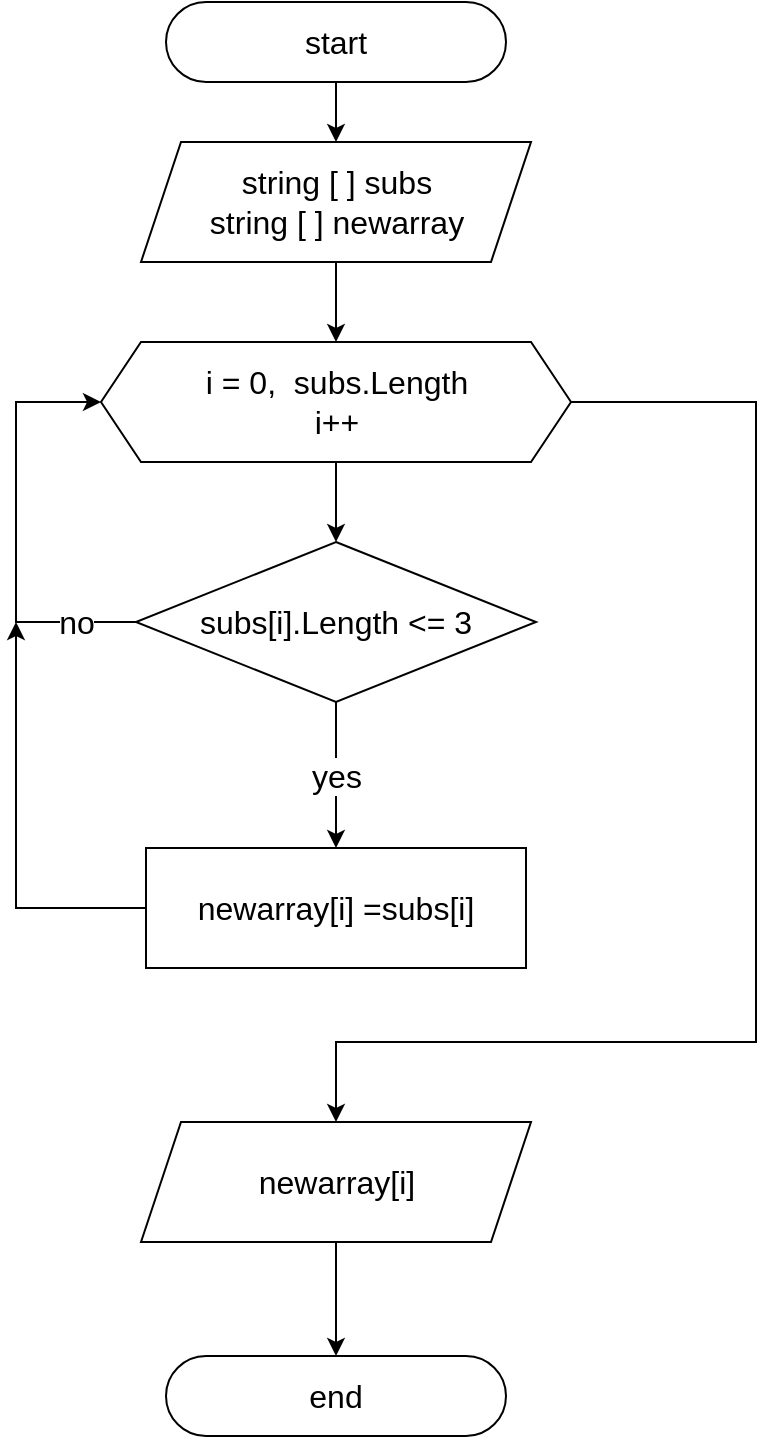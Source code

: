 <mxfile version="20.2.3" type="device"><diagram id="q5nShywlkGPdLF_wP3Lg" name="Страница 1"><mxGraphModel dx="1422" dy="875" grid="1" gridSize="10" guides="1" tooltips="1" connect="1" arrows="1" fold="1" page="1" pageScale="1" pageWidth="827" pageHeight="1169" math="0" shadow="0"><root><mxCell id="0"/><mxCell id="1" parent="0"/><mxCell id="UIFSwg41ToRwH1NTZIum-9" value="" style="edgeStyle=orthogonalEdgeStyle;rounded=0;orthogonalLoop=1;jettySize=auto;html=1;fontSize=16;" edge="1" parent="1" source="UIFSwg41ToRwH1NTZIum-1" target="UIFSwg41ToRwH1NTZIum-3"><mxGeometry relative="1" as="geometry"/></mxCell><mxCell id="UIFSwg41ToRwH1NTZIum-1" value="start" style="rounded=1;whiteSpace=wrap;html=1;fontSize=16;arcSize=50;" vertex="1" parent="1"><mxGeometry x="315" y="40" width="170" height="40" as="geometry"/></mxCell><mxCell id="UIFSwg41ToRwH1NTZIum-10" value="" style="edgeStyle=orthogonalEdgeStyle;rounded=0;orthogonalLoop=1;jettySize=auto;html=1;fontSize=16;" edge="1" parent="1" source="UIFSwg41ToRwH1NTZIum-3" target="UIFSwg41ToRwH1NTZIum-4"><mxGeometry relative="1" as="geometry"/></mxCell><mxCell id="UIFSwg41ToRwH1NTZIum-3" value="string [ ] subs&lt;br&gt;string [ ] newarray" style="shape=parallelogram;perimeter=parallelogramPerimeter;whiteSpace=wrap;html=1;fixedSize=1;fontSize=16;" vertex="1" parent="1"><mxGeometry x="302.5" y="110" width="195" height="60" as="geometry"/></mxCell><mxCell id="UIFSwg41ToRwH1NTZIum-11" value="" style="edgeStyle=orthogonalEdgeStyle;rounded=0;orthogonalLoop=1;jettySize=auto;html=1;fontSize=16;" edge="1" parent="1" source="UIFSwg41ToRwH1NTZIum-4" target="UIFSwg41ToRwH1NTZIum-8"><mxGeometry relative="1" as="geometry"/></mxCell><mxCell id="UIFSwg41ToRwH1NTZIum-22" style="edgeStyle=orthogonalEdgeStyle;rounded=0;orthogonalLoop=1;jettySize=auto;html=1;fontSize=16;entryX=0.5;entryY=0;entryDx=0;entryDy=0;" edge="1" parent="1" source="UIFSwg41ToRwH1NTZIum-4" target="UIFSwg41ToRwH1NTZIum-18"><mxGeometry relative="1" as="geometry"><mxPoint x="600" y="560" as="targetPoint"/><Array as="points"><mxPoint x="610" y="240"/><mxPoint x="610" y="560"/><mxPoint x="400" y="560"/></Array></mxGeometry></mxCell><mxCell id="UIFSwg41ToRwH1NTZIum-4" value="i = 0,&amp;nbsp; subs.Length&lt;br&gt;i++" style="shape=hexagon;perimeter=hexagonPerimeter2;whiteSpace=wrap;html=1;fixedSize=1;fontSize=16;" vertex="1" parent="1"><mxGeometry x="282.5" y="210" width="235" height="60" as="geometry"/></mxCell><mxCell id="UIFSwg41ToRwH1NTZIum-13" value="yes" style="edgeStyle=orthogonalEdgeStyle;rounded=0;orthogonalLoop=1;jettySize=auto;html=1;fontSize=16;" edge="1" parent="1" source="UIFSwg41ToRwH1NTZIum-8" target="UIFSwg41ToRwH1NTZIum-12"><mxGeometry relative="1" as="geometry"/></mxCell><mxCell id="UIFSwg41ToRwH1NTZIum-15" value="no" style="edgeStyle=orthogonalEdgeStyle;rounded=0;orthogonalLoop=1;jettySize=auto;html=1;entryX=0;entryY=0.5;entryDx=0;entryDy=0;fontSize=16;" edge="1" parent="1" source="UIFSwg41ToRwH1NTZIum-8" target="UIFSwg41ToRwH1NTZIum-4"><mxGeometry x="-0.718" relative="1" as="geometry"><Array as="points"><mxPoint x="240" y="350"/><mxPoint x="240" y="240"/></Array><mxPoint as="offset"/></mxGeometry></mxCell><mxCell id="UIFSwg41ToRwH1NTZIum-8" value="subs[i].Length &amp;lt;= 3" style="rhombus;whiteSpace=wrap;html=1;fontSize=16;" vertex="1" parent="1"><mxGeometry x="300" y="310" width="200" height="80" as="geometry"/></mxCell><mxCell id="UIFSwg41ToRwH1NTZIum-16" style="edgeStyle=orthogonalEdgeStyle;rounded=0;orthogonalLoop=1;jettySize=auto;html=1;fontSize=16;exitX=0;exitY=0.5;exitDx=0;exitDy=0;" edge="1" parent="1" source="UIFSwg41ToRwH1NTZIum-12"><mxGeometry relative="1" as="geometry"><mxPoint x="240" y="350" as="targetPoint"/><Array as="points"><mxPoint x="240" y="493"/></Array></mxGeometry></mxCell><mxCell id="UIFSwg41ToRwH1NTZIum-12" value="newarray[i] =subs[i]" style="rounded=0;whiteSpace=wrap;html=1;fontSize=16;" vertex="1" parent="1"><mxGeometry x="305" y="463" width="190" height="60" as="geometry"/></mxCell><mxCell id="UIFSwg41ToRwH1NTZIum-21" value="" style="edgeStyle=orthogonalEdgeStyle;rounded=0;orthogonalLoop=1;jettySize=auto;html=1;fontSize=16;" edge="1" parent="1" source="UIFSwg41ToRwH1NTZIum-18" target="UIFSwg41ToRwH1NTZIum-20"><mxGeometry relative="1" as="geometry"/></mxCell><mxCell id="UIFSwg41ToRwH1NTZIum-18" value="newarray[i]" style="shape=parallelogram;perimeter=parallelogramPerimeter;whiteSpace=wrap;html=1;fixedSize=1;fontSize=16;" vertex="1" parent="1"><mxGeometry x="302.5" y="600" width="195" height="60" as="geometry"/></mxCell><mxCell id="UIFSwg41ToRwH1NTZIum-20" value="end" style="rounded=1;whiteSpace=wrap;html=1;fontSize=16;arcSize=50;" vertex="1" parent="1"><mxGeometry x="315" y="717" width="170" height="40" as="geometry"/></mxCell></root></mxGraphModel></diagram></mxfile>